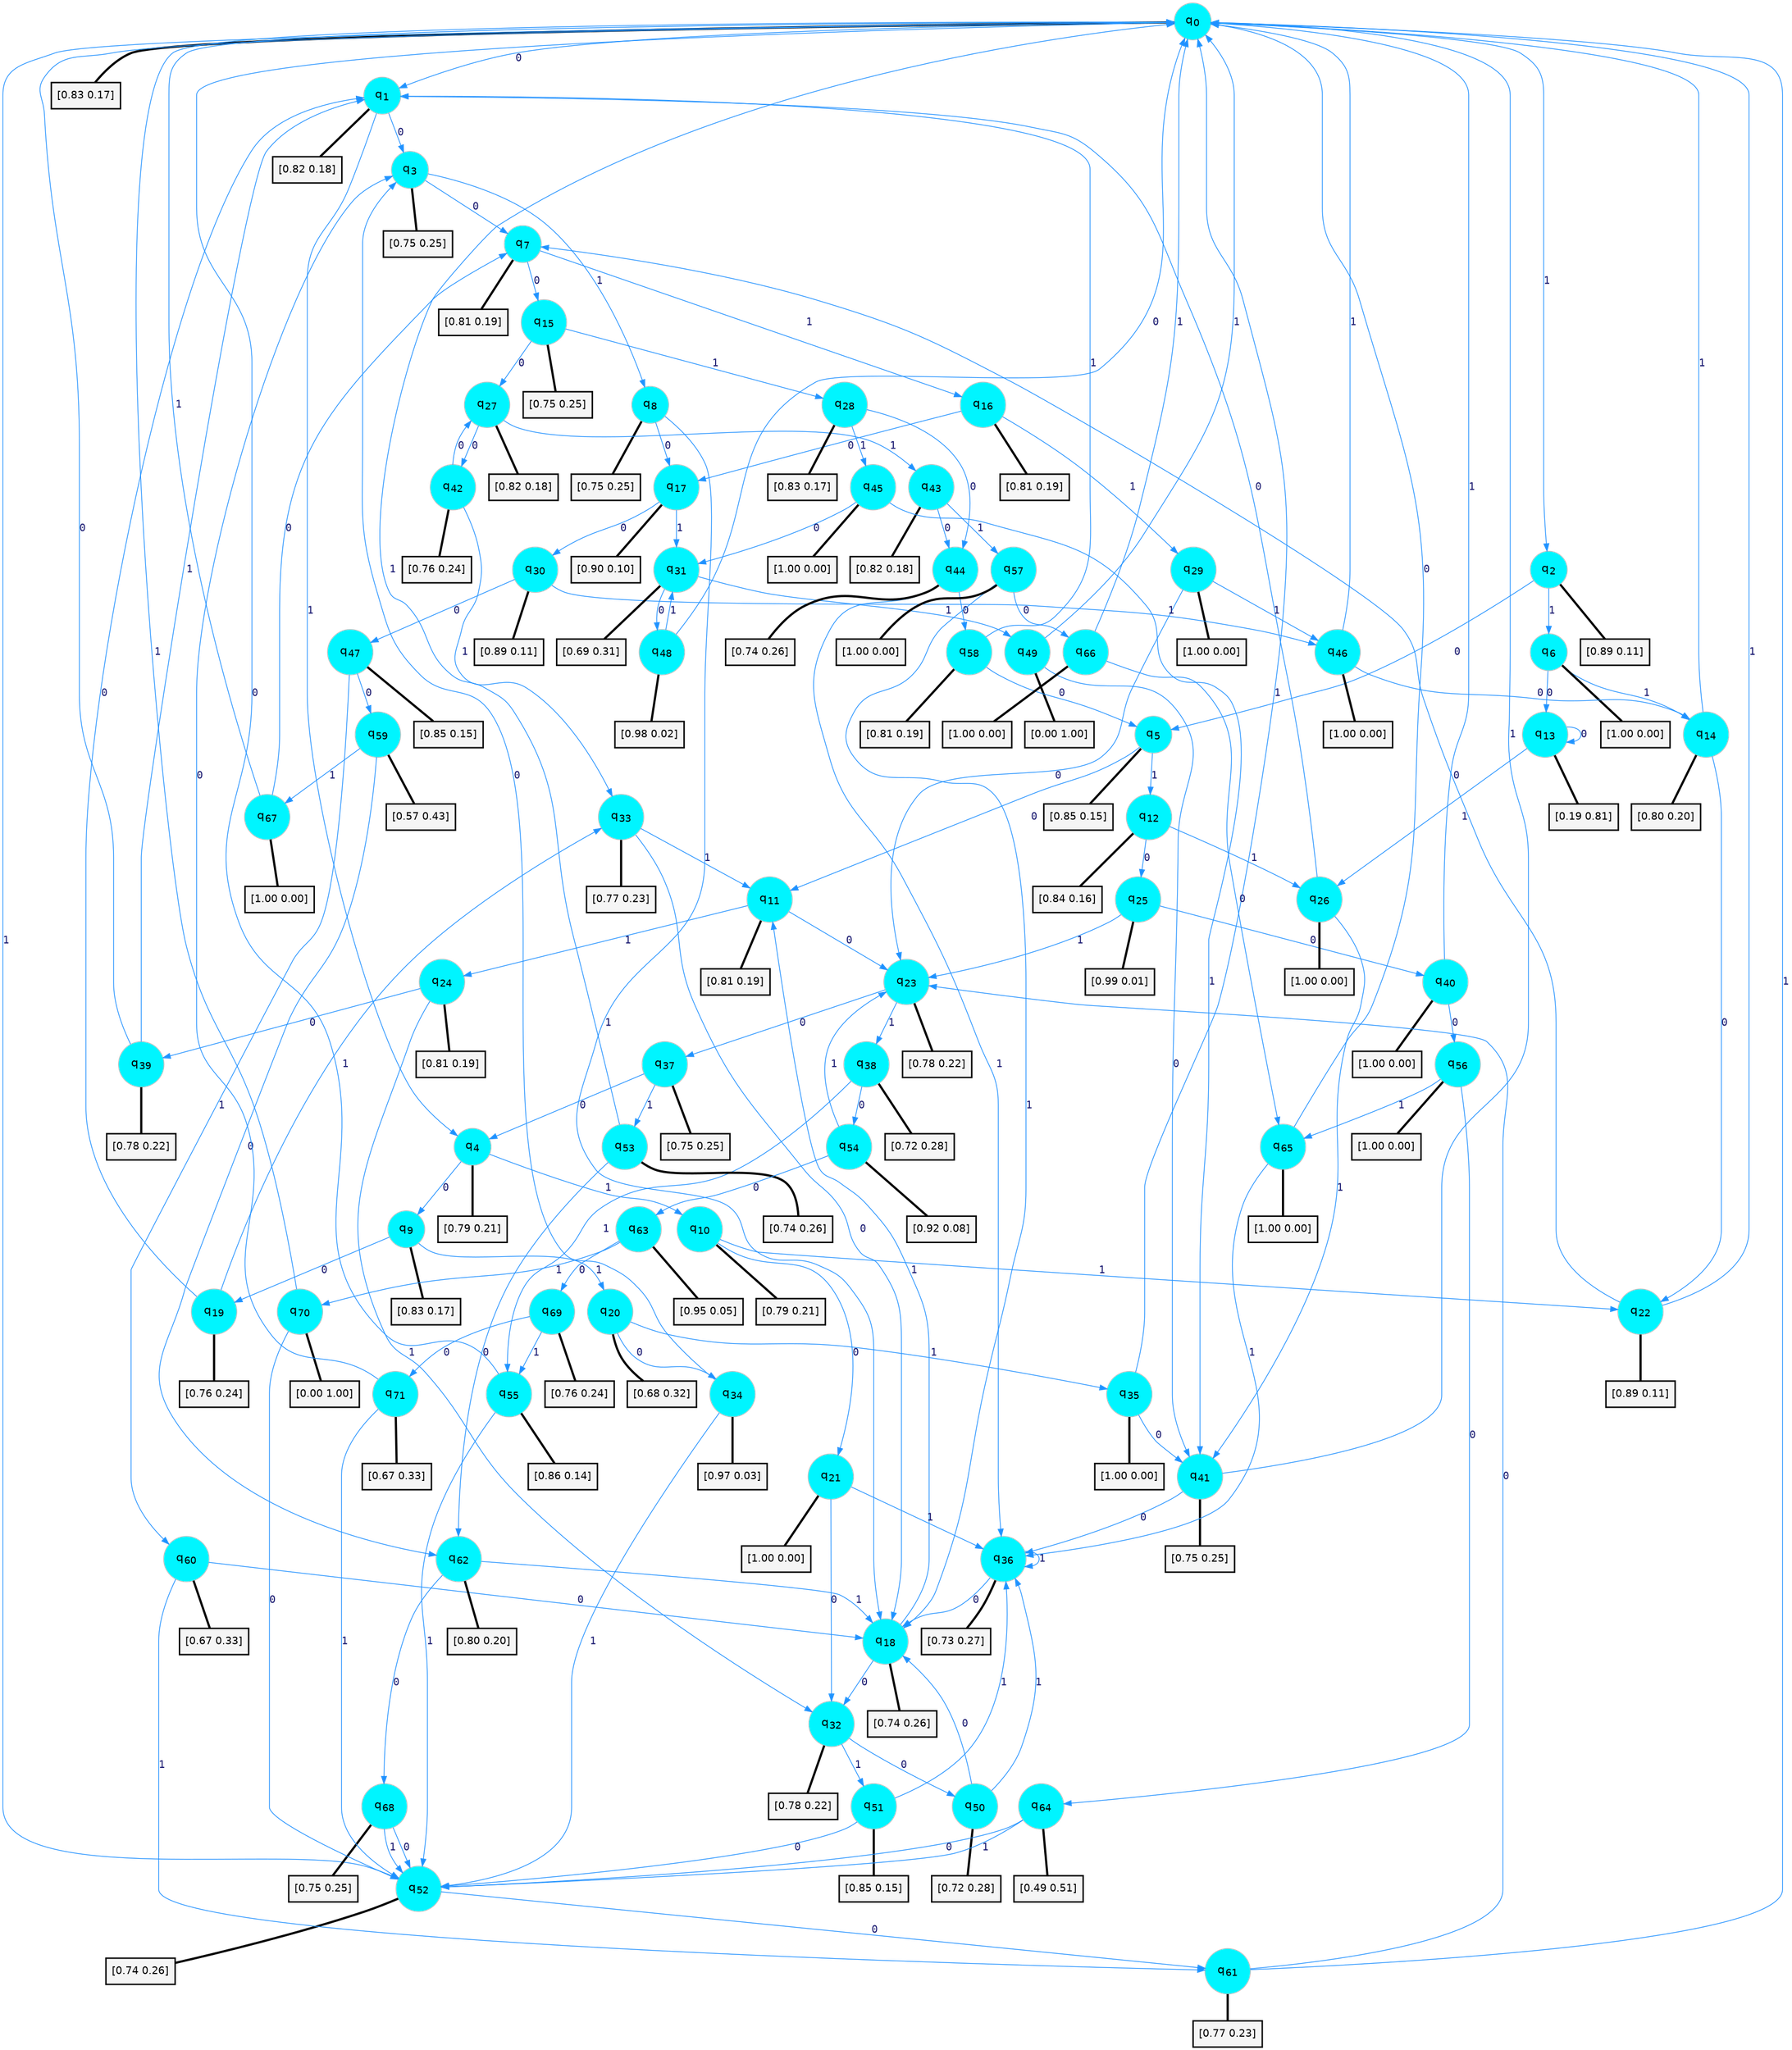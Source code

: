 digraph G {
graph [
bgcolor=transparent, dpi=300, rankdir=TD, size="40,25"];
node [
color=gray, fillcolor=turquoise1, fontcolor=black, fontname=Helvetica, fontsize=16, fontweight=bold, shape=circle, style=filled];
edge [
arrowsize=1, color=dodgerblue1, fontcolor=midnightblue, fontname=courier, fontweight=bold, penwidth=1, style=solid, weight=20];
0[label=<q<SUB>0</SUB>>];
1[label=<q<SUB>1</SUB>>];
2[label=<q<SUB>2</SUB>>];
3[label=<q<SUB>3</SUB>>];
4[label=<q<SUB>4</SUB>>];
5[label=<q<SUB>5</SUB>>];
6[label=<q<SUB>6</SUB>>];
7[label=<q<SUB>7</SUB>>];
8[label=<q<SUB>8</SUB>>];
9[label=<q<SUB>9</SUB>>];
10[label=<q<SUB>10</SUB>>];
11[label=<q<SUB>11</SUB>>];
12[label=<q<SUB>12</SUB>>];
13[label=<q<SUB>13</SUB>>];
14[label=<q<SUB>14</SUB>>];
15[label=<q<SUB>15</SUB>>];
16[label=<q<SUB>16</SUB>>];
17[label=<q<SUB>17</SUB>>];
18[label=<q<SUB>18</SUB>>];
19[label=<q<SUB>19</SUB>>];
20[label=<q<SUB>20</SUB>>];
21[label=<q<SUB>21</SUB>>];
22[label=<q<SUB>22</SUB>>];
23[label=<q<SUB>23</SUB>>];
24[label=<q<SUB>24</SUB>>];
25[label=<q<SUB>25</SUB>>];
26[label=<q<SUB>26</SUB>>];
27[label=<q<SUB>27</SUB>>];
28[label=<q<SUB>28</SUB>>];
29[label=<q<SUB>29</SUB>>];
30[label=<q<SUB>30</SUB>>];
31[label=<q<SUB>31</SUB>>];
32[label=<q<SUB>32</SUB>>];
33[label=<q<SUB>33</SUB>>];
34[label=<q<SUB>34</SUB>>];
35[label=<q<SUB>35</SUB>>];
36[label=<q<SUB>36</SUB>>];
37[label=<q<SUB>37</SUB>>];
38[label=<q<SUB>38</SUB>>];
39[label=<q<SUB>39</SUB>>];
40[label=<q<SUB>40</SUB>>];
41[label=<q<SUB>41</SUB>>];
42[label=<q<SUB>42</SUB>>];
43[label=<q<SUB>43</SUB>>];
44[label=<q<SUB>44</SUB>>];
45[label=<q<SUB>45</SUB>>];
46[label=<q<SUB>46</SUB>>];
47[label=<q<SUB>47</SUB>>];
48[label=<q<SUB>48</SUB>>];
49[label=<q<SUB>49</SUB>>];
50[label=<q<SUB>50</SUB>>];
51[label=<q<SUB>51</SUB>>];
52[label=<q<SUB>52</SUB>>];
53[label=<q<SUB>53</SUB>>];
54[label=<q<SUB>54</SUB>>];
55[label=<q<SUB>55</SUB>>];
56[label=<q<SUB>56</SUB>>];
57[label=<q<SUB>57</SUB>>];
58[label=<q<SUB>58</SUB>>];
59[label=<q<SUB>59</SUB>>];
60[label=<q<SUB>60</SUB>>];
61[label=<q<SUB>61</SUB>>];
62[label=<q<SUB>62</SUB>>];
63[label=<q<SUB>63</SUB>>];
64[label=<q<SUB>64</SUB>>];
65[label=<q<SUB>65</SUB>>];
66[label=<q<SUB>66</SUB>>];
67[label=<q<SUB>67</SUB>>];
68[label=<q<SUB>68</SUB>>];
69[label=<q<SUB>69</SUB>>];
70[label=<q<SUB>70</SUB>>];
71[label=<q<SUB>71</SUB>>];
72[label="[0.83 0.17]", shape=box,fontcolor=black, fontname=Helvetica, fontsize=14, penwidth=2, fillcolor=whitesmoke,color=black];
73[label="[0.82 0.18]", shape=box,fontcolor=black, fontname=Helvetica, fontsize=14, penwidth=2, fillcolor=whitesmoke,color=black];
74[label="[0.89 0.11]", shape=box,fontcolor=black, fontname=Helvetica, fontsize=14, penwidth=2, fillcolor=whitesmoke,color=black];
75[label="[0.75 0.25]", shape=box,fontcolor=black, fontname=Helvetica, fontsize=14, penwidth=2, fillcolor=whitesmoke,color=black];
76[label="[0.79 0.21]", shape=box,fontcolor=black, fontname=Helvetica, fontsize=14, penwidth=2, fillcolor=whitesmoke,color=black];
77[label="[0.85 0.15]", shape=box,fontcolor=black, fontname=Helvetica, fontsize=14, penwidth=2, fillcolor=whitesmoke,color=black];
78[label="[1.00 0.00]", shape=box,fontcolor=black, fontname=Helvetica, fontsize=14, penwidth=2, fillcolor=whitesmoke,color=black];
79[label="[0.81 0.19]", shape=box,fontcolor=black, fontname=Helvetica, fontsize=14, penwidth=2, fillcolor=whitesmoke,color=black];
80[label="[0.75 0.25]", shape=box,fontcolor=black, fontname=Helvetica, fontsize=14, penwidth=2, fillcolor=whitesmoke,color=black];
81[label="[0.83 0.17]", shape=box,fontcolor=black, fontname=Helvetica, fontsize=14, penwidth=2, fillcolor=whitesmoke,color=black];
82[label="[0.79 0.21]", shape=box,fontcolor=black, fontname=Helvetica, fontsize=14, penwidth=2, fillcolor=whitesmoke,color=black];
83[label="[0.81 0.19]", shape=box,fontcolor=black, fontname=Helvetica, fontsize=14, penwidth=2, fillcolor=whitesmoke,color=black];
84[label="[0.84 0.16]", shape=box,fontcolor=black, fontname=Helvetica, fontsize=14, penwidth=2, fillcolor=whitesmoke,color=black];
85[label="[0.19 0.81]", shape=box,fontcolor=black, fontname=Helvetica, fontsize=14, penwidth=2, fillcolor=whitesmoke,color=black];
86[label="[0.80 0.20]", shape=box,fontcolor=black, fontname=Helvetica, fontsize=14, penwidth=2, fillcolor=whitesmoke,color=black];
87[label="[0.75 0.25]", shape=box,fontcolor=black, fontname=Helvetica, fontsize=14, penwidth=2, fillcolor=whitesmoke,color=black];
88[label="[0.81 0.19]", shape=box,fontcolor=black, fontname=Helvetica, fontsize=14, penwidth=2, fillcolor=whitesmoke,color=black];
89[label="[0.90 0.10]", shape=box,fontcolor=black, fontname=Helvetica, fontsize=14, penwidth=2, fillcolor=whitesmoke,color=black];
90[label="[0.74 0.26]", shape=box,fontcolor=black, fontname=Helvetica, fontsize=14, penwidth=2, fillcolor=whitesmoke,color=black];
91[label="[0.76 0.24]", shape=box,fontcolor=black, fontname=Helvetica, fontsize=14, penwidth=2, fillcolor=whitesmoke,color=black];
92[label="[0.68 0.32]", shape=box,fontcolor=black, fontname=Helvetica, fontsize=14, penwidth=2, fillcolor=whitesmoke,color=black];
93[label="[1.00 0.00]", shape=box,fontcolor=black, fontname=Helvetica, fontsize=14, penwidth=2, fillcolor=whitesmoke,color=black];
94[label="[0.89 0.11]", shape=box,fontcolor=black, fontname=Helvetica, fontsize=14, penwidth=2, fillcolor=whitesmoke,color=black];
95[label="[0.78 0.22]", shape=box,fontcolor=black, fontname=Helvetica, fontsize=14, penwidth=2, fillcolor=whitesmoke,color=black];
96[label="[0.81 0.19]", shape=box,fontcolor=black, fontname=Helvetica, fontsize=14, penwidth=2, fillcolor=whitesmoke,color=black];
97[label="[0.99 0.01]", shape=box,fontcolor=black, fontname=Helvetica, fontsize=14, penwidth=2, fillcolor=whitesmoke,color=black];
98[label="[1.00 0.00]", shape=box,fontcolor=black, fontname=Helvetica, fontsize=14, penwidth=2, fillcolor=whitesmoke,color=black];
99[label="[0.82 0.18]", shape=box,fontcolor=black, fontname=Helvetica, fontsize=14, penwidth=2, fillcolor=whitesmoke,color=black];
100[label="[0.83 0.17]", shape=box,fontcolor=black, fontname=Helvetica, fontsize=14, penwidth=2, fillcolor=whitesmoke,color=black];
101[label="[1.00 0.00]", shape=box,fontcolor=black, fontname=Helvetica, fontsize=14, penwidth=2, fillcolor=whitesmoke,color=black];
102[label="[0.89 0.11]", shape=box,fontcolor=black, fontname=Helvetica, fontsize=14, penwidth=2, fillcolor=whitesmoke,color=black];
103[label="[0.69 0.31]", shape=box,fontcolor=black, fontname=Helvetica, fontsize=14, penwidth=2, fillcolor=whitesmoke,color=black];
104[label="[0.78 0.22]", shape=box,fontcolor=black, fontname=Helvetica, fontsize=14, penwidth=2, fillcolor=whitesmoke,color=black];
105[label="[0.77 0.23]", shape=box,fontcolor=black, fontname=Helvetica, fontsize=14, penwidth=2, fillcolor=whitesmoke,color=black];
106[label="[0.97 0.03]", shape=box,fontcolor=black, fontname=Helvetica, fontsize=14, penwidth=2, fillcolor=whitesmoke,color=black];
107[label="[1.00 0.00]", shape=box,fontcolor=black, fontname=Helvetica, fontsize=14, penwidth=2, fillcolor=whitesmoke,color=black];
108[label="[0.73 0.27]", shape=box,fontcolor=black, fontname=Helvetica, fontsize=14, penwidth=2, fillcolor=whitesmoke,color=black];
109[label="[0.75 0.25]", shape=box,fontcolor=black, fontname=Helvetica, fontsize=14, penwidth=2, fillcolor=whitesmoke,color=black];
110[label="[0.72 0.28]", shape=box,fontcolor=black, fontname=Helvetica, fontsize=14, penwidth=2, fillcolor=whitesmoke,color=black];
111[label="[0.78 0.22]", shape=box,fontcolor=black, fontname=Helvetica, fontsize=14, penwidth=2, fillcolor=whitesmoke,color=black];
112[label="[1.00 0.00]", shape=box,fontcolor=black, fontname=Helvetica, fontsize=14, penwidth=2, fillcolor=whitesmoke,color=black];
113[label="[0.75 0.25]", shape=box,fontcolor=black, fontname=Helvetica, fontsize=14, penwidth=2, fillcolor=whitesmoke,color=black];
114[label="[0.76 0.24]", shape=box,fontcolor=black, fontname=Helvetica, fontsize=14, penwidth=2, fillcolor=whitesmoke,color=black];
115[label="[0.82 0.18]", shape=box,fontcolor=black, fontname=Helvetica, fontsize=14, penwidth=2, fillcolor=whitesmoke,color=black];
116[label="[0.74 0.26]", shape=box,fontcolor=black, fontname=Helvetica, fontsize=14, penwidth=2, fillcolor=whitesmoke,color=black];
117[label="[1.00 0.00]", shape=box,fontcolor=black, fontname=Helvetica, fontsize=14, penwidth=2, fillcolor=whitesmoke,color=black];
118[label="[1.00 0.00]", shape=box,fontcolor=black, fontname=Helvetica, fontsize=14, penwidth=2, fillcolor=whitesmoke,color=black];
119[label="[0.85 0.15]", shape=box,fontcolor=black, fontname=Helvetica, fontsize=14, penwidth=2, fillcolor=whitesmoke,color=black];
120[label="[0.98 0.02]", shape=box,fontcolor=black, fontname=Helvetica, fontsize=14, penwidth=2, fillcolor=whitesmoke,color=black];
121[label="[0.00 1.00]", shape=box,fontcolor=black, fontname=Helvetica, fontsize=14, penwidth=2, fillcolor=whitesmoke,color=black];
122[label="[0.72 0.28]", shape=box,fontcolor=black, fontname=Helvetica, fontsize=14, penwidth=2, fillcolor=whitesmoke,color=black];
123[label="[0.85 0.15]", shape=box,fontcolor=black, fontname=Helvetica, fontsize=14, penwidth=2, fillcolor=whitesmoke,color=black];
124[label="[0.74 0.26]", shape=box,fontcolor=black, fontname=Helvetica, fontsize=14, penwidth=2, fillcolor=whitesmoke,color=black];
125[label="[0.74 0.26]", shape=box,fontcolor=black, fontname=Helvetica, fontsize=14, penwidth=2, fillcolor=whitesmoke,color=black];
126[label="[0.92 0.08]", shape=box,fontcolor=black, fontname=Helvetica, fontsize=14, penwidth=2, fillcolor=whitesmoke,color=black];
127[label="[0.86 0.14]", shape=box,fontcolor=black, fontname=Helvetica, fontsize=14, penwidth=2, fillcolor=whitesmoke,color=black];
128[label="[1.00 0.00]", shape=box,fontcolor=black, fontname=Helvetica, fontsize=14, penwidth=2, fillcolor=whitesmoke,color=black];
129[label="[1.00 0.00]", shape=box,fontcolor=black, fontname=Helvetica, fontsize=14, penwidth=2, fillcolor=whitesmoke,color=black];
130[label="[0.81 0.19]", shape=box,fontcolor=black, fontname=Helvetica, fontsize=14, penwidth=2, fillcolor=whitesmoke,color=black];
131[label="[0.57 0.43]", shape=box,fontcolor=black, fontname=Helvetica, fontsize=14, penwidth=2, fillcolor=whitesmoke,color=black];
132[label="[0.67 0.33]", shape=box,fontcolor=black, fontname=Helvetica, fontsize=14, penwidth=2, fillcolor=whitesmoke,color=black];
133[label="[0.77 0.23]", shape=box,fontcolor=black, fontname=Helvetica, fontsize=14, penwidth=2, fillcolor=whitesmoke,color=black];
134[label="[0.80 0.20]", shape=box,fontcolor=black, fontname=Helvetica, fontsize=14, penwidth=2, fillcolor=whitesmoke,color=black];
135[label="[0.95 0.05]", shape=box,fontcolor=black, fontname=Helvetica, fontsize=14, penwidth=2, fillcolor=whitesmoke,color=black];
136[label="[0.49 0.51]", shape=box,fontcolor=black, fontname=Helvetica, fontsize=14, penwidth=2, fillcolor=whitesmoke,color=black];
137[label="[1.00 0.00]", shape=box,fontcolor=black, fontname=Helvetica, fontsize=14, penwidth=2, fillcolor=whitesmoke,color=black];
138[label="[1.00 0.00]", shape=box,fontcolor=black, fontname=Helvetica, fontsize=14, penwidth=2, fillcolor=whitesmoke,color=black];
139[label="[1.00 0.00]", shape=box,fontcolor=black, fontname=Helvetica, fontsize=14, penwidth=2, fillcolor=whitesmoke,color=black];
140[label="[0.75 0.25]", shape=box,fontcolor=black, fontname=Helvetica, fontsize=14, penwidth=2, fillcolor=whitesmoke,color=black];
141[label="[0.76 0.24]", shape=box,fontcolor=black, fontname=Helvetica, fontsize=14, penwidth=2, fillcolor=whitesmoke,color=black];
142[label="[0.00 1.00]", shape=box,fontcolor=black, fontname=Helvetica, fontsize=14, penwidth=2, fillcolor=whitesmoke,color=black];
143[label="[0.67 0.33]", shape=box,fontcolor=black, fontname=Helvetica, fontsize=14, penwidth=2, fillcolor=whitesmoke,color=black];
0->1 [label=0];
0->2 [label=1];
0->72 [arrowhead=none, penwidth=3,color=black];
1->3 [label=0];
1->4 [label=1];
1->73 [arrowhead=none, penwidth=3,color=black];
2->5 [label=0];
2->6 [label=1];
2->74 [arrowhead=none, penwidth=3,color=black];
3->7 [label=0];
3->8 [label=1];
3->75 [arrowhead=none, penwidth=3,color=black];
4->9 [label=0];
4->10 [label=1];
4->76 [arrowhead=none, penwidth=3,color=black];
5->11 [label=0];
5->12 [label=1];
5->77 [arrowhead=none, penwidth=3,color=black];
6->13 [label=0];
6->14 [label=1];
6->78 [arrowhead=none, penwidth=3,color=black];
7->15 [label=0];
7->16 [label=1];
7->79 [arrowhead=none, penwidth=3,color=black];
8->17 [label=0];
8->18 [label=1];
8->80 [arrowhead=none, penwidth=3,color=black];
9->19 [label=0];
9->20 [label=1];
9->81 [arrowhead=none, penwidth=3,color=black];
10->21 [label=0];
10->22 [label=1];
10->82 [arrowhead=none, penwidth=3,color=black];
11->23 [label=0];
11->24 [label=1];
11->83 [arrowhead=none, penwidth=3,color=black];
12->25 [label=0];
12->26 [label=1];
12->84 [arrowhead=none, penwidth=3,color=black];
13->13 [label=0];
13->26 [label=1];
13->85 [arrowhead=none, penwidth=3,color=black];
14->22 [label=0];
14->0 [label=1];
14->86 [arrowhead=none, penwidth=3,color=black];
15->27 [label=0];
15->28 [label=1];
15->87 [arrowhead=none, penwidth=3,color=black];
16->17 [label=0];
16->29 [label=1];
16->88 [arrowhead=none, penwidth=3,color=black];
17->30 [label=0];
17->31 [label=1];
17->89 [arrowhead=none, penwidth=3,color=black];
18->32 [label=0];
18->11 [label=1];
18->90 [arrowhead=none, penwidth=3,color=black];
19->1 [label=0];
19->33 [label=1];
19->91 [arrowhead=none, penwidth=3,color=black];
20->34 [label=0];
20->35 [label=1];
20->92 [arrowhead=none, penwidth=3,color=black];
21->32 [label=0];
21->36 [label=1];
21->93 [arrowhead=none, penwidth=3,color=black];
22->7 [label=0];
22->0 [label=1];
22->94 [arrowhead=none, penwidth=3,color=black];
23->37 [label=0];
23->38 [label=1];
23->95 [arrowhead=none, penwidth=3,color=black];
24->39 [label=0];
24->32 [label=1];
24->96 [arrowhead=none, penwidth=3,color=black];
25->40 [label=0];
25->23 [label=1];
25->97 [arrowhead=none, penwidth=3,color=black];
26->1 [label=0];
26->41 [label=1];
26->98 [arrowhead=none, penwidth=3,color=black];
27->42 [label=0];
27->43 [label=1];
27->99 [arrowhead=none, penwidth=3,color=black];
28->44 [label=0];
28->45 [label=1];
28->100 [arrowhead=none, penwidth=3,color=black];
29->23 [label=0];
29->46 [label=1];
29->101 [arrowhead=none, penwidth=3,color=black];
30->47 [label=0];
30->46 [label=1];
30->102 [arrowhead=none, penwidth=3,color=black];
31->48 [label=0];
31->49 [label=1];
31->103 [arrowhead=none, penwidth=3,color=black];
32->50 [label=0];
32->51 [label=1];
32->104 [arrowhead=none, penwidth=3,color=black];
33->18 [label=0];
33->11 [label=1];
33->105 [arrowhead=none, penwidth=3,color=black];
34->3 [label=0];
34->52 [label=1];
34->106 [arrowhead=none, penwidth=3,color=black];
35->41 [label=0];
35->0 [label=1];
35->107 [arrowhead=none, penwidth=3,color=black];
36->18 [label=0];
36->36 [label=1];
36->108 [arrowhead=none, penwidth=3,color=black];
37->4 [label=0];
37->53 [label=1];
37->109 [arrowhead=none, penwidth=3,color=black];
38->54 [label=0];
38->55 [label=1];
38->110 [arrowhead=none, penwidth=3,color=black];
39->0 [label=0];
39->1 [label=1];
39->111 [arrowhead=none, penwidth=3,color=black];
40->56 [label=0];
40->0 [label=1];
40->112 [arrowhead=none, penwidth=3,color=black];
41->36 [label=0];
41->0 [label=1];
41->113 [arrowhead=none, penwidth=3,color=black];
42->27 [label=0];
42->33 [label=1];
42->114 [arrowhead=none, penwidth=3,color=black];
43->44 [label=0];
43->57 [label=1];
43->115 [arrowhead=none, penwidth=3,color=black];
44->58 [label=0];
44->36 [label=1];
44->116 [arrowhead=none, penwidth=3,color=black];
45->31 [label=0];
45->41 [label=1];
45->117 [arrowhead=none, penwidth=3,color=black];
46->14 [label=0];
46->0 [label=1];
46->118 [arrowhead=none, penwidth=3,color=black];
47->59 [label=0];
47->60 [label=1];
47->119 [arrowhead=none, penwidth=3,color=black];
48->0 [label=0];
48->31 [label=1];
48->120 [arrowhead=none, penwidth=3,color=black];
49->41 [label=0];
49->0 [label=1];
49->121 [arrowhead=none, penwidth=3,color=black];
50->18 [label=0];
50->36 [label=1];
50->122 [arrowhead=none, penwidth=3,color=black];
51->52 [label=0];
51->36 [label=1];
51->123 [arrowhead=none, penwidth=3,color=black];
52->61 [label=0];
52->0 [label=1];
52->124 [arrowhead=none, penwidth=3,color=black];
53->62 [label=0];
53->0 [label=1];
53->125 [arrowhead=none, penwidth=3,color=black];
54->63 [label=0];
54->23 [label=1];
54->126 [arrowhead=none, penwidth=3,color=black];
55->0 [label=0];
55->52 [label=1];
55->127 [arrowhead=none, penwidth=3,color=black];
56->64 [label=0];
56->65 [label=1];
56->128 [arrowhead=none, penwidth=3,color=black];
57->66 [label=0];
57->18 [label=1];
57->129 [arrowhead=none, penwidth=3,color=black];
58->5 [label=0];
58->1 [label=1];
58->130 [arrowhead=none, penwidth=3,color=black];
59->62 [label=0];
59->67 [label=1];
59->131 [arrowhead=none, penwidth=3,color=black];
60->18 [label=0];
60->61 [label=1];
60->132 [arrowhead=none, penwidth=3,color=black];
61->23 [label=0];
61->0 [label=1];
61->133 [arrowhead=none, penwidth=3,color=black];
62->68 [label=0];
62->18 [label=1];
62->134 [arrowhead=none, penwidth=3,color=black];
63->69 [label=0];
63->70 [label=1];
63->135 [arrowhead=none, penwidth=3,color=black];
64->52 [label=0];
64->52 [label=1];
64->136 [arrowhead=none, penwidth=3,color=black];
65->0 [label=0];
65->36 [label=1];
65->137 [arrowhead=none, penwidth=3,color=black];
66->65 [label=0];
66->0 [label=1];
66->138 [arrowhead=none, penwidth=3,color=black];
67->7 [label=0];
67->0 [label=1];
67->139 [arrowhead=none, penwidth=3,color=black];
68->52 [label=0];
68->52 [label=1];
68->140 [arrowhead=none, penwidth=3,color=black];
69->71 [label=0];
69->55 [label=1];
69->141 [arrowhead=none, penwidth=3,color=black];
70->52 [label=0];
70->0 [label=1];
70->142 [arrowhead=none, penwidth=3,color=black];
71->3 [label=0];
71->52 [label=1];
71->143 [arrowhead=none, penwidth=3,color=black];
}
